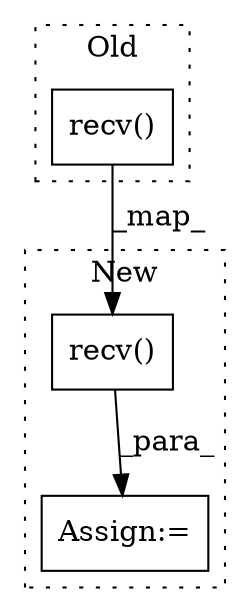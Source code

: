 digraph G {
subgraph cluster0 {
1 [label="recv()" a="75" s="17871" l="21" shape="box"];
label = "Old";
style="dotted";
}
subgraph cluster1 {
2 [label="recv()" a="75" s="17903" l="21" shape="box"];
3 [label="Assign:=" a="68" s="17900" l="3" shape="box"];
label = "New";
style="dotted";
}
1 -> 2 [label="_map_"];
2 -> 3 [label="_para_"];
}